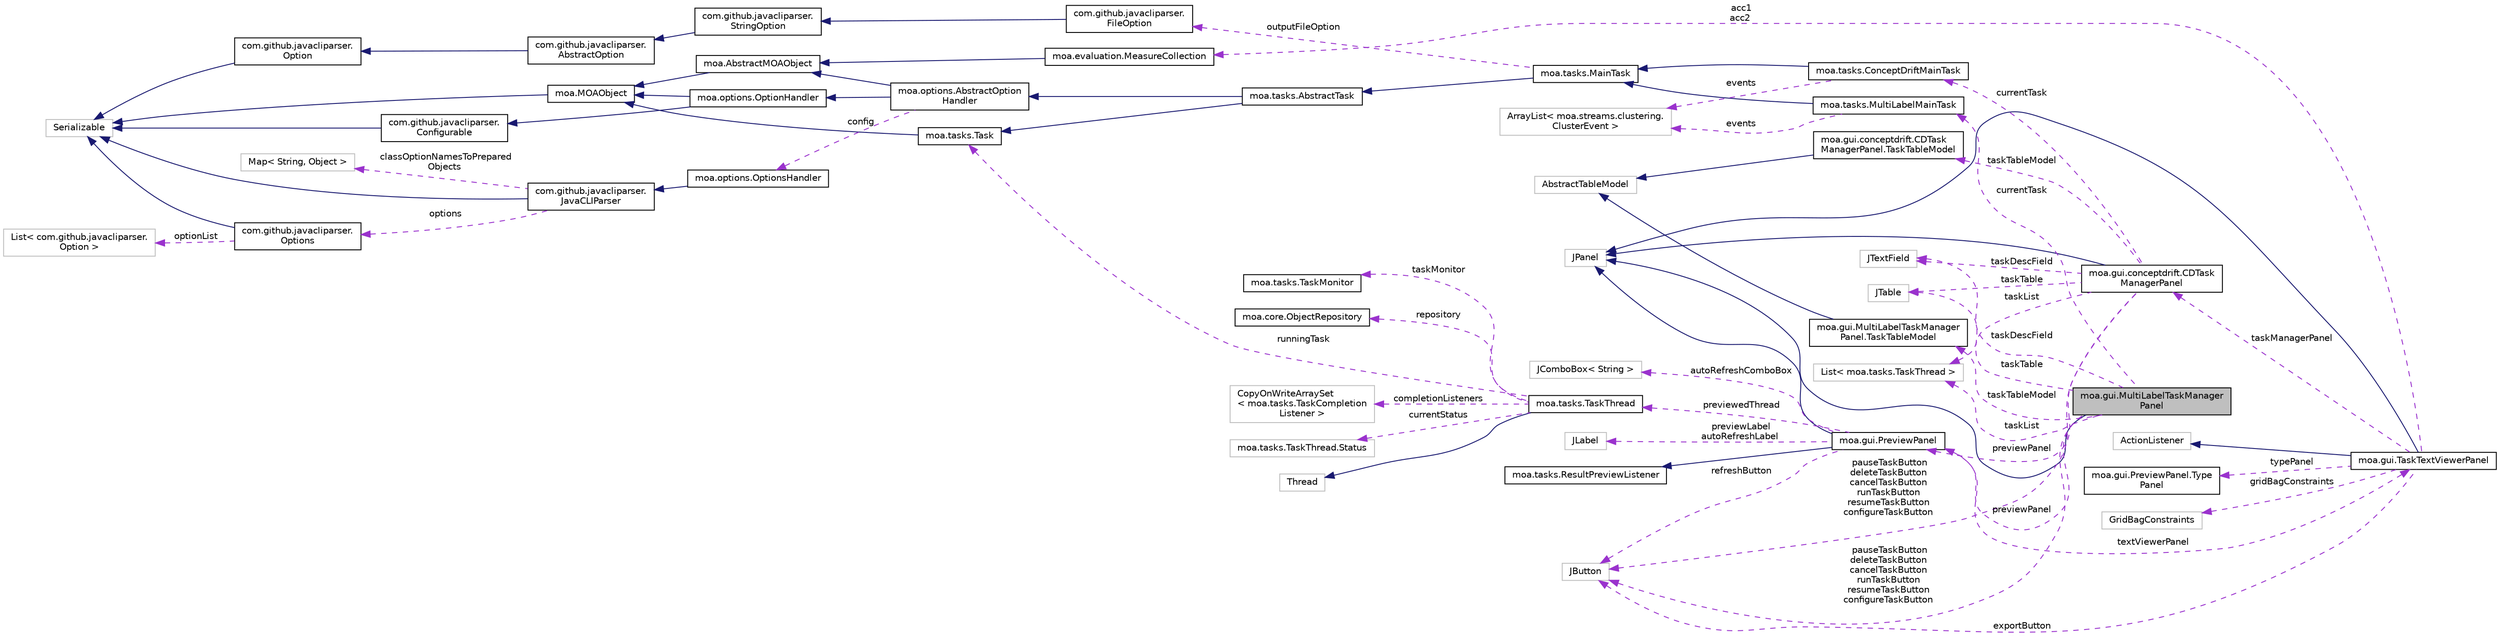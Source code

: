digraph "moa.gui.MultiLabelTaskManagerPanel"
{
 // LATEX_PDF_SIZE
  edge [fontname="Helvetica",fontsize="10",labelfontname="Helvetica",labelfontsize="10"];
  node [fontname="Helvetica",fontsize="10",shape=record];
  rankdir="LR";
  Node1 [label="moa.gui.MultiLabelTaskManager\lPanel",height=0.2,width=0.4,color="black", fillcolor="grey75", style="filled", fontcolor="black",tooltip=" "];
  Node2 -> Node1 [dir="back",color="midnightblue",fontsize="10",style="solid"];
  Node2 [label="JPanel",height=0.2,width=0.4,color="grey75", fillcolor="white", style="filled",tooltip=" "];
  Node3 -> Node1 [dir="back",color="darkorchid3",fontsize="10",style="dashed",label=" pauseTaskButton\ndeleteTaskButton\ncancelTaskButton\nrunTaskButton\nresumeTaskButton\nconfigureTaskButton" ];
  Node3 [label="JButton",height=0.2,width=0.4,color="grey75", fillcolor="white", style="filled",tooltip=" "];
  Node4 -> Node1 [dir="back",color="darkorchid3",fontsize="10",style="dashed",label=" previewPanel" ];
  Node4 [label="moa.gui.PreviewPanel",height=0.2,width=0.4,color="black", fillcolor="white", style="filled",URL="$classmoa_1_1gui_1_1_preview_panel.html",tooltip=" "];
  Node2 -> Node4 [dir="back",color="midnightblue",fontsize="10",style="solid"];
  Node5 -> Node4 [dir="back",color="midnightblue",fontsize="10",style="solid"];
  Node5 [label="moa.tasks.ResultPreviewListener",height=0.2,width=0.4,color="black", fillcolor="white", style="filled",URL="$interfacemoa_1_1tasks_1_1_result_preview_listener.html",tooltip=" "];
  Node6 -> Node4 [dir="back",color="darkorchid3",fontsize="10",style="dashed",label=" textViewerPanel" ];
  Node6 [label="moa.gui.TaskTextViewerPanel",height=0.2,width=0.4,color="black", fillcolor="white", style="filled",URL="$classmoa_1_1gui_1_1_task_text_viewer_panel.html",tooltip=" "];
  Node2 -> Node6 [dir="back",color="midnightblue",fontsize="10",style="solid"];
  Node7 -> Node6 [dir="back",color="midnightblue",fontsize="10",style="solid"];
  Node7 [label="ActionListener",height=0.2,width=0.4,color="grey75", fillcolor="white", style="filled",tooltip=" "];
  Node8 -> Node6 [dir="back",color="darkorchid3",fontsize="10",style="dashed",label=" typePanel" ];
  Node8 [label="moa.gui.PreviewPanel.Type\lPanel",height=0.2,width=0.4,color="black", fillcolor="white", style="filled",URL="$enummoa_1_1gui_1_1_preview_panel_1_1_type_panel.html",tooltip=" "];
  Node9 -> Node6 [dir="back",color="darkorchid3",fontsize="10",style="dashed",label=" gridBagConstraints" ];
  Node9 [label="GridBagConstraints",height=0.2,width=0.4,color="grey75", fillcolor="white", style="filled",tooltip=" "];
  Node3 -> Node6 [dir="back",color="darkorchid3",fontsize="10",style="dashed",label=" exportButton" ];
  Node10 -> Node6 [dir="back",color="darkorchid3",fontsize="10",style="dashed",label=" taskManagerPanel" ];
  Node10 [label="moa.gui.conceptdrift.CDTask\lManagerPanel",height=0.2,width=0.4,color="black", fillcolor="white", style="filled",URL="$classmoa_1_1gui_1_1conceptdrift_1_1_c_d_task_manager_panel.html",tooltip=" "];
  Node2 -> Node10 [dir="back",color="midnightblue",fontsize="10",style="solid"];
  Node11 -> Node10 [dir="back",color="darkorchid3",fontsize="10",style="dashed",label=" currentTask" ];
  Node11 [label="moa.tasks.ConceptDriftMainTask",height=0.2,width=0.4,color="black", fillcolor="white", style="filled",URL="$classmoa_1_1tasks_1_1_concept_drift_main_task.html",tooltip=" "];
  Node12 -> Node11 [dir="back",color="midnightblue",fontsize="10",style="solid"];
  Node12 [label="moa.tasks.MainTask",height=0.2,width=0.4,color="black", fillcolor="white", style="filled",URL="$classmoa_1_1tasks_1_1_main_task.html",tooltip=" "];
  Node13 -> Node12 [dir="back",color="midnightblue",fontsize="10",style="solid"];
  Node13 [label="moa.tasks.AbstractTask",height=0.2,width=0.4,color="black", fillcolor="white", style="filled",URL="$classmoa_1_1tasks_1_1_abstract_task.html",tooltip=" "];
  Node14 -> Node13 [dir="back",color="midnightblue",fontsize="10",style="solid"];
  Node14 [label="moa.options.AbstractOption\lHandler",height=0.2,width=0.4,color="black", fillcolor="white", style="filled",URL="$classmoa_1_1options_1_1_abstract_option_handler.html",tooltip=" "];
  Node15 -> Node14 [dir="back",color="midnightblue",fontsize="10",style="solid"];
  Node15 [label="moa.AbstractMOAObject",height=0.2,width=0.4,color="black", fillcolor="white", style="filled",URL="$classmoa_1_1_abstract_m_o_a_object.html",tooltip=" "];
  Node16 -> Node15 [dir="back",color="midnightblue",fontsize="10",style="solid"];
  Node16 [label="moa.MOAObject",height=0.2,width=0.4,color="black", fillcolor="white", style="filled",URL="$interfacemoa_1_1_m_o_a_object.html",tooltip=" "];
  Node17 -> Node16 [dir="back",color="midnightblue",fontsize="10",style="solid"];
  Node17 [label="Serializable",height=0.2,width=0.4,color="grey75", fillcolor="white", style="filled",tooltip=" "];
  Node18 -> Node14 [dir="back",color="midnightblue",fontsize="10",style="solid"];
  Node18 [label="moa.options.OptionHandler",height=0.2,width=0.4,color="black", fillcolor="white", style="filled",URL="$interfacemoa_1_1options_1_1_option_handler.html",tooltip=" "];
  Node16 -> Node18 [dir="back",color="midnightblue",fontsize="10",style="solid"];
  Node19 -> Node18 [dir="back",color="midnightblue",fontsize="10",style="solid"];
  Node19 [label="com.github.javacliparser.\lConfigurable",height=0.2,width=0.4,color="black", fillcolor="white", style="filled",URL="$interfacecom_1_1github_1_1javacliparser_1_1_configurable.html",tooltip=" "];
  Node17 -> Node19 [dir="back",color="midnightblue",fontsize="10",style="solid"];
  Node20 -> Node14 [dir="back",color="darkorchid3",fontsize="10",style="dashed",label=" config" ];
  Node20 [label="moa.options.OptionsHandler",height=0.2,width=0.4,color="black", fillcolor="white", style="filled",URL="$classmoa_1_1options_1_1_options_handler.html",tooltip=" "];
  Node21 -> Node20 [dir="back",color="midnightblue",fontsize="10",style="solid"];
  Node21 [label="com.github.javacliparser.\lJavaCLIParser",height=0.2,width=0.4,color="black", fillcolor="white", style="filled",URL="$classcom_1_1github_1_1javacliparser_1_1_java_c_l_i_parser.html",tooltip=" "];
  Node17 -> Node21 [dir="back",color="midnightblue",fontsize="10",style="solid"];
  Node22 -> Node21 [dir="back",color="darkorchid3",fontsize="10",style="dashed",label=" options" ];
  Node22 [label="com.github.javacliparser.\lOptions",height=0.2,width=0.4,color="black", fillcolor="white", style="filled",URL="$classcom_1_1github_1_1javacliparser_1_1_options.html",tooltip=" "];
  Node17 -> Node22 [dir="back",color="midnightblue",fontsize="10",style="solid"];
  Node23 -> Node22 [dir="back",color="darkorchid3",fontsize="10",style="dashed",label=" optionList" ];
  Node23 [label="List\< com.github.javacliparser.\lOption \>",height=0.2,width=0.4,color="grey75", fillcolor="white", style="filled",tooltip=" "];
  Node24 -> Node21 [dir="back",color="darkorchid3",fontsize="10",style="dashed",label=" classOptionNamesToPrepared\lObjects" ];
  Node24 [label="Map\< String, Object \>",height=0.2,width=0.4,color="grey75", fillcolor="white", style="filled",tooltip=" "];
  Node25 -> Node13 [dir="back",color="midnightblue",fontsize="10",style="solid"];
  Node25 [label="moa.tasks.Task",height=0.2,width=0.4,color="black", fillcolor="white", style="filled",URL="$interfacemoa_1_1tasks_1_1_task.html",tooltip=" "];
  Node16 -> Node25 [dir="back",color="midnightblue",fontsize="10",style="solid"];
  Node26 -> Node12 [dir="back",color="darkorchid3",fontsize="10",style="dashed",label=" outputFileOption" ];
  Node26 [label="com.github.javacliparser.\lFileOption",height=0.2,width=0.4,color="black", fillcolor="white", style="filled",URL="$classcom_1_1github_1_1javacliparser_1_1_file_option.html",tooltip=" "];
  Node27 -> Node26 [dir="back",color="midnightblue",fontsize="10",style="solid"];
  Node27 [label="com.github.javacliparser.\lStringOption",height=0.2,width=0.4,color="black", fillcolor="white", style="filled",URL="$classcom_1_1github_1_1javacliparser_1_1_string_option.html",tooltip=" "];
  Node28 -> Node27 [dir="back",color="midnightblue",fontsize="10",style="solid"];
  Node28 [label="com.github.javacliparser.\lAbstractOption",height=0.2,width=0.4,color="black", fillcolor="white", style="filled",URL="$classcom_1_1github_1_1javacliparser_1_1_abstract_option.html",tooltip=" "];
  Node29 -> Node28 [dir="back",color="midnightblue",fontsize="10",style="solid"];
  Node29 [label="com.github.javacliparser.\lOption",height=0.2,width=0.4,color="black", fillcolor="white", style="filled",URL="$interfacecom_1_1github_1_1javacliparser_1_1_option.html",tooltip=" "];
  Node17 -> Node29 [dir="back",color="midnightblue",fontsize="10",style="solid"];
  Node30 -> Node11 [dir="back",color="darkorchid3",fontsize="10",style="dashed",label=" events" ];
  Node30 [label="ArrayList\< moa.streams.clustering.\lClusterEvent \>",height=0.2,width=0.4,color="grey75", fillcolor="white", style="filled",tooltip=" "];
  Node3 -> Node10 [dir="back",color="darkorchid3",fontsize="10",style="dashed",label=" pauseTaskButton\ndeleteTaskButton\ncancelTaskButton\nrunTaskButton\nresumeTaskButton\nconfigureTaskButton" ];
  Node4 -> Node10 [dir="back",color="darkorchid3",fontsize="10",style="dashed",label=" previewPanel" ];
  Node31 -> Node10 [dir="back",color="darkorchid3",fontsize="10",style="dashed",label=" taskDescField" ];
  Node31 [label="JTextField",height=0.2,width=0.4,color="grey75", fillcolor="white", style="filled",tooltip=" "];
  Node32 -> Node10 [dir="back",color="darkorchid3",fontsize="10",style="dashed",label=" taskTableModel" ];
  Node32 [label="moa.gui.conceptdrift.CDTask\lManagerPanel.TaskTableModel",height=0.2,width=0.4,color="black", fillcolor="white", style="filled",URL="$classmoa_1_1gui_1_1conceptdrift_1_1_c_d_task_manager_panel_1_1_task_table_model.html",tooltip=" "];
  Node33 -> Node32 [dir="back",color="midnightblue",fontsize="10",style="solid"];
  Node33 [label="AbstractTableModel",height=0.2,width=0.4,color="grey75", fillcolor="white", style="filled",tooltip=" "];
  Node34 -> Node10 [dir="back",color="darkorchid3",fontsize="10",style="dashed",label=" taskTable" ];
  Node34 [label="JTable",height=0.2,width=0.4,color="grey75", fillcolor="white", style="filled",tooltip=" "];
  Node35 -> Node10 [dir="back",color="darkorchid3",fontsize="10",style="dashed",label=" taskList" ];
  Node35 [label="List\< moa.tasks.TaskThread \>",height=0.2,width=0.4,color="grey75", fillcolor="white", style="filled",tooltip=" "];
  Node36 -> Node6 [dir="back",color="darkorchid3",fontsize="10",style="dashed",label=" acc1\nacc2" ];
  Node36 [label="moa.evaluation.MeasureCollection",height=0.2,width=0.4,color="black", fillcolor="white", style="filled",URL="$classmoa_1_1evaluation_1_1_measure_collection.html",tooltip=" "];
  Node15 -> Node36 [dir="back",color="midnightblue",fontsize="10",style="solid"];
  Node3 -> Node4 [dir="back",color="darkorchid3",fontsize="10",style="dashed",label=" refreshButton" ];
  Node37 -> Node4 [dir="back",color="darkorchid3",fontsize="10",style="dashed",label=" autoRefreshComboBox" ];
  Node37 [label="JComboBox\< String \>",height=0.2,width=0.4,color="grey75", fillcolor="white", style="filled",tooltip=" "];
  Node38 -> Node4 [dir="back",color="darkorchid3",fontsize="10",style="dashed",label=" previewedThread" ];
  Node38 [label="moa.tasks.TaskThread",height=0.2,width=0.4,color="black", fillcolor="white", style="filled",URL="$classmoa_1_1tasks_1_1_task_thread.html",tooltip=" "];
  Node39 -> Node38 [dir="back",color="midnightblue",fontsize="10",style="solid"];
  Node39 [label="Thread",height=0.2,width=0.4,color="grey75", fillcolor="white", style="filled",tooltip=" "];
  Node40 -> Node38 [dir="back",color="darkorchid3",fontsize="10",style="dashed",label=" taskMonitor" ];
  Node40 [label="moa.tasks.TaskMonitor",height=0.2,width=0.4,color="black", fillcolor="white", style="filled",URL="$interfacemoa_1_1tasks_1_1_task_monitor.html",tooltip=" "];
  Node41 -> Node38 [dir="back",color="darkorchid3",fontsize="10",style="dashed",label=" repository" ];
  Node41 [label="moa.core.ObjectRepository",height=0.2,width=0.4,color="black", fillcolor="white", style="filled",URL="$interfacemoa_1_1core_1_1_object_repository.html",tooltip=" "];
  Node42 -> Node38 [dir="back",color="darkorchid3",fontsize="10",style="dashed",label=" completionListeners" ];
  Node42 [label="CopyOnWriteArraySet\l\< moa.tasks.TaskCompletion\lListener \>",height=0.2,width=0.4,color="grey75", fillcolor="white", style="filled",tooltip=" "];
  Node43 -> Node38 [dir="back",color="darkorchid3",fontsize="10",style="dashed",label=" currentStatus" ];
  Node43 [label="moa.tasks.TaskThread.Status",height=0.2,width=0.4,color="grey75", fillcolor="white", style="filled",tooltip=" "];
  Node25 -> Node38 [dir="back",color="darkorchid3",fontsize="10",style="dashed",label=" runningTask" ];
  Node44 -> Node4 [dir="back",color="darkorchid3",fontsize="10",style="dashed",label=" previewLabel\nautoRefreshLabel" ];
  Node44 [label="JLabel",height=0.2,width=0.4,color="grey75", fillcolor="white", style="filled",tooltip=" "];
  Node45 -> Node1 [dir="back",color="darkorchid3",fontsize="10",style="dashed",label=" currentTask" ];
  Node45 [label="moa.tasks.MultiLabelMainTask",height=0.2,width=0.4,color="black", fillcolor="white", style="filled",URL="$classmoa_1_1tasks_1_1_multi_label_main_task.html",tooltip=" "];
  Node12 -> Node45 [dir="back",color="midnightblue",fontsize="10",style="solid"];
  Node30 -> Node45 [dir="back",color="darkorchid3",fontsize="10",style="dashed",label=" events" ];
  Node31 -> Node1 [dir="back",color="darkorchid3",fontsize="10",style="dashed",label=" taskDescField" ];
  Node34 -> Node1 [dir="back",color="darkorchid3",fontsize="10",style="dashed",label=" taskTable" ];
  Node35 -> Node1 [dir="back",color="darkorchid3",fontsize="10",style="dashed",label=" taskList" ];
  Node46 -> Node1 [dir="back",color="darkorchid3",fontsize="10",style="dashed",label=" taskTableModel" ];
  Node46 [label="moa.gui.MultiLabelTaskManager\lPanel.TaskTableModel",height=0.2,width=0.4,color="black", fillcolor="white", style="filled",URL="$classmoa_1_1gui_1_1_multi_label_task_manager_panel_1_1_task_table_model.html",tooltip=" "];
  Node33 -> Node46 [dir="back",color="midnightblue",fontsize="10",style="solid"];
}
